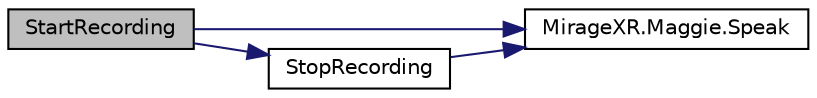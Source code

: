 digraph "StartRecording"
{
 // INTERACTIVE_SVG=YES
 // LATEX_PDF_SIZE
  edge [fontname="Helvetica",fontsize="10",labelfontname="Helvetica",labelfontsize="10"];
  node [fontname="Helvetica",fontsize="10",shape=record];
  rankdir="LR";
  Node1 [label="StartRecording",height=0.2,width=0.4,color="black", fillcolor="grey75", style="filled", fontcolor="black",tooltip="Stop ongoing recordings, then register for updates from sensors"];
  Node1 -> Node2 [color="midnightblue",fontsize="10",style="solid",fontname="Helvetica"];
  Node2 [label="MirageXR.Maggie.Speak",height=0.2,width=0.4,color="black", fillcolor="white", style="filled",URL="$class_mirage_x_r_1_1_maggie.html#a6b7cce3128e898af11d75ef7f5202a56",tooltip="Speak out text."];
  Node1 -> Node3 [color="midnightblue",fontsize="10",style="solid",fontname="Helvetica"];
  Node3 [label="StopRecording",height=0.2,width=0.4,color="black", fillcolor="white", style="filled",URL="$class_ghosttrack_editor.html#ab4e410341b1ca35649cafd7b099a1819",tooltip="Stop the Record function."];
  Node3 -> Node2 [color="midnightblue",fontsize="10",style="solid",fontname="Helvetica"];
}
